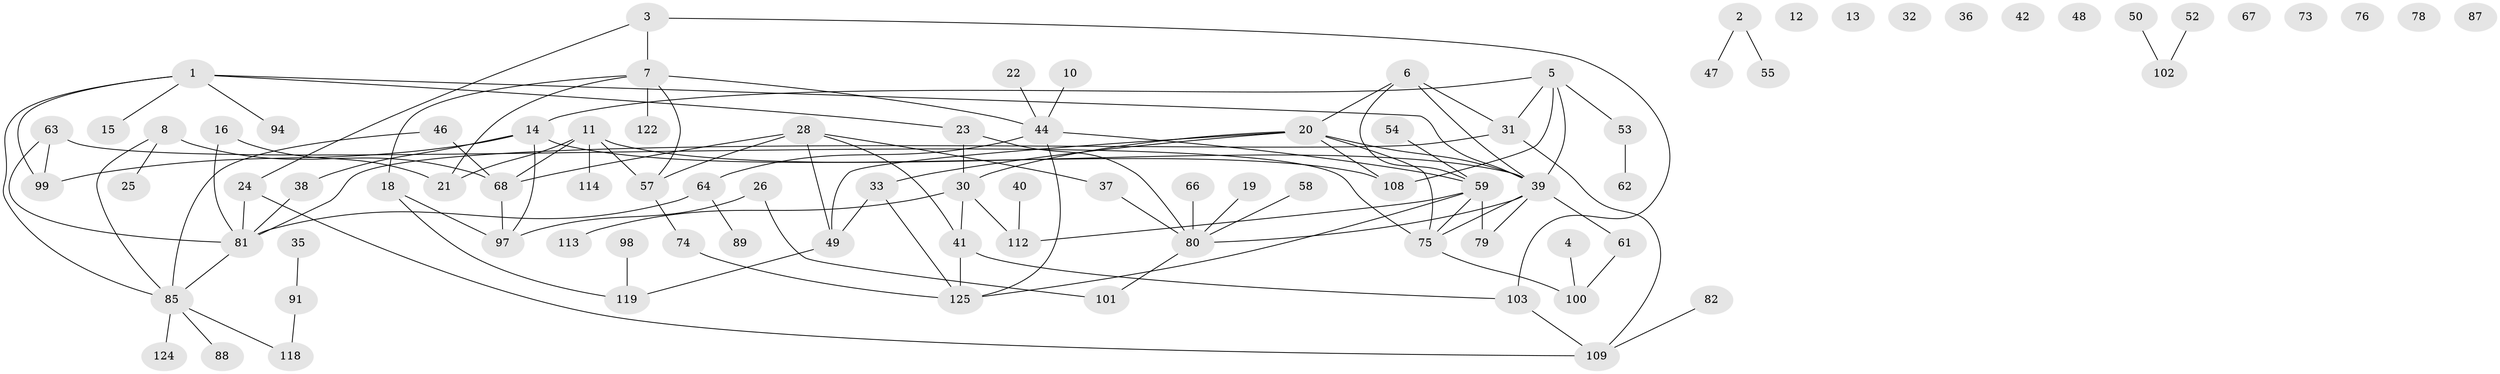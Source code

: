 // original degree distribution, {2: 0.232, 1: 0.256, 4: 0.144, 6: 0.048, 3: 0.184, 0: 0.08, 5: 0.056}
// Generated by graph-tools (version 1.1) at 2025/41/03/06/25 10:41:19]
// undirected, 89 vertices, 114 edges
graph export_dot {
graph [start="1"]
  node [color=gray90,style=filled];
  1 [super="+9"];
  2 [super="+84"];
  3 [super="+17"];
  4;
  5 [super="+34"];
  6 [super="+29"];
  7 [super="+45"];
  8 [super="+56"];
  10;
  11 [super="+93"];
  12;
  13;
  14 [super="+71"];
  15 [super="+60"];
  16;
  18;
  19 [super="+117"];
  20 [super="+27"];
  21;
  22;
  23;
  24 [super="+121"];
  25;
  26;
  28 [super="+72"];
  30;
  31 [super="+51"];
  32;
  33;
  35;
  36 [super="+104"];
  37;
  38;
  39 [super="+96"];
  40 [super="+65"];
  41 [super="+43"];
  42;
  44 [super="+77"];
  46 [super="+95"];
  47;
  48;
  49 [super="+83"];
  50 [super="+107"];
  52;
  53;
  54;
  55;
  57;
  58;
  59 [super="+70"];
  61 [super="+115"];
  62;
  63 [super="+69"];
  64 [super="+110"];
  66;
  67;
  68 [super="+105"];
  73;
  74 [super="+90"];
  75 [super="+92"];
  76;
  78;
  79;
  80 [super="+86"];
  81 [super="+111"];
  82;
  85 [super="+116"];
  87;
  88;
  89;
  91 [super="+120"];
  94;
  97;
  98;
  99;
  100;
  101;
  102;
  103 [super="+106"];
  108;
  109 [super="+123"];
  112;
  113;
  114;
  118;
  119;
  122;
  124;
  125;
  1 -- 99;
  1 -- 85;
  1 -- 23;
  1 -- 94;
  1 -- 39;
  1 -- 15;
  2 -- 55;
  2 -- 47;
  3 -- 7;
  3 -- 24;
  3 -- 103;
  4 -- 100;
  5 -- 53;
  5 -- 108;
  5 -- 14;
  5 -- 31;
  5 -- 39;
  6 -- 20;
  6 -- 59;
  6 -- 39;
  6 -- 31;
  7 -- 18;
  7 -- 44;
  7 -- 57;
  7 -- 122;
  7 -- 21;
  8 -- 85;
  8 -- 25;
  8 -- 68;
  10 -- 44;
  11 -- 21;
  11 -- 39 [weight=2];
  11 -- 114;
  11 -- 68;
  11 -- 57;
  14 -- 97;
  14 -- 99;
  14 -- 38;
  14 -- 108;
  16 -- 21;
  16 -- 81;
  18 -- 97;
  18 -- 119;
  19 -- 80;
  20 -- 108;
  20 -- 33;
  20 -- 49;
  20 -- 39;
  20 -- 75;
  20 -- 30;
  22 -- 44;
  23 -- 30;
  23 -- 80;
  24 -- 109;
  24 -- 81;
  26 -- 97;
  26 -- 101;
  28 -- 57;
  28 -- 68;
  28 -- 41;
  28 -- 49;
  28 -- 37;
  30 -- 112;
  30 -- 113;
  30 -- 41;
  31 -- 81;
  31 -- 109;
  33 -- 125;
  33 -- 49;
  35 -- 91;
  37 -- 80;
  38 -- 81;
  39 -- 79;
  39 -- 75;
  39 -- 61;
  39 -- 80;
  40 -- 112;
  41 -- 125;
  41 -- 103;
  44 -- 125;
  44 -- 59;
  44 -- 64;
  46 -- 68;
  46 -- 85;
  49 -- 119;
  50 -- 102;
  52 -- 102;
  53 -- 62;
  54 -- 59;
  57 -- 74;
  58 -- 80;
  59 -- 79;
  59 -- 75;
  59 -- 112;
  59 -- 125;
  61 -- 100;
  63 -- 81;
  63 -- 99;
  63 -- 75;
  64 -- 89;
  64 -- 81;
  66 -- 80;
  68 -- 97;
  74 -- 125;
  75 -- 100;
  80 -- 101;
  81 -- 85;
  82 -- 109;
  85 -- 118;
  85 -- 124;
  85 -- 88;
  91 -- 118;
  98 -- 119;
  103 -- 109;
}

